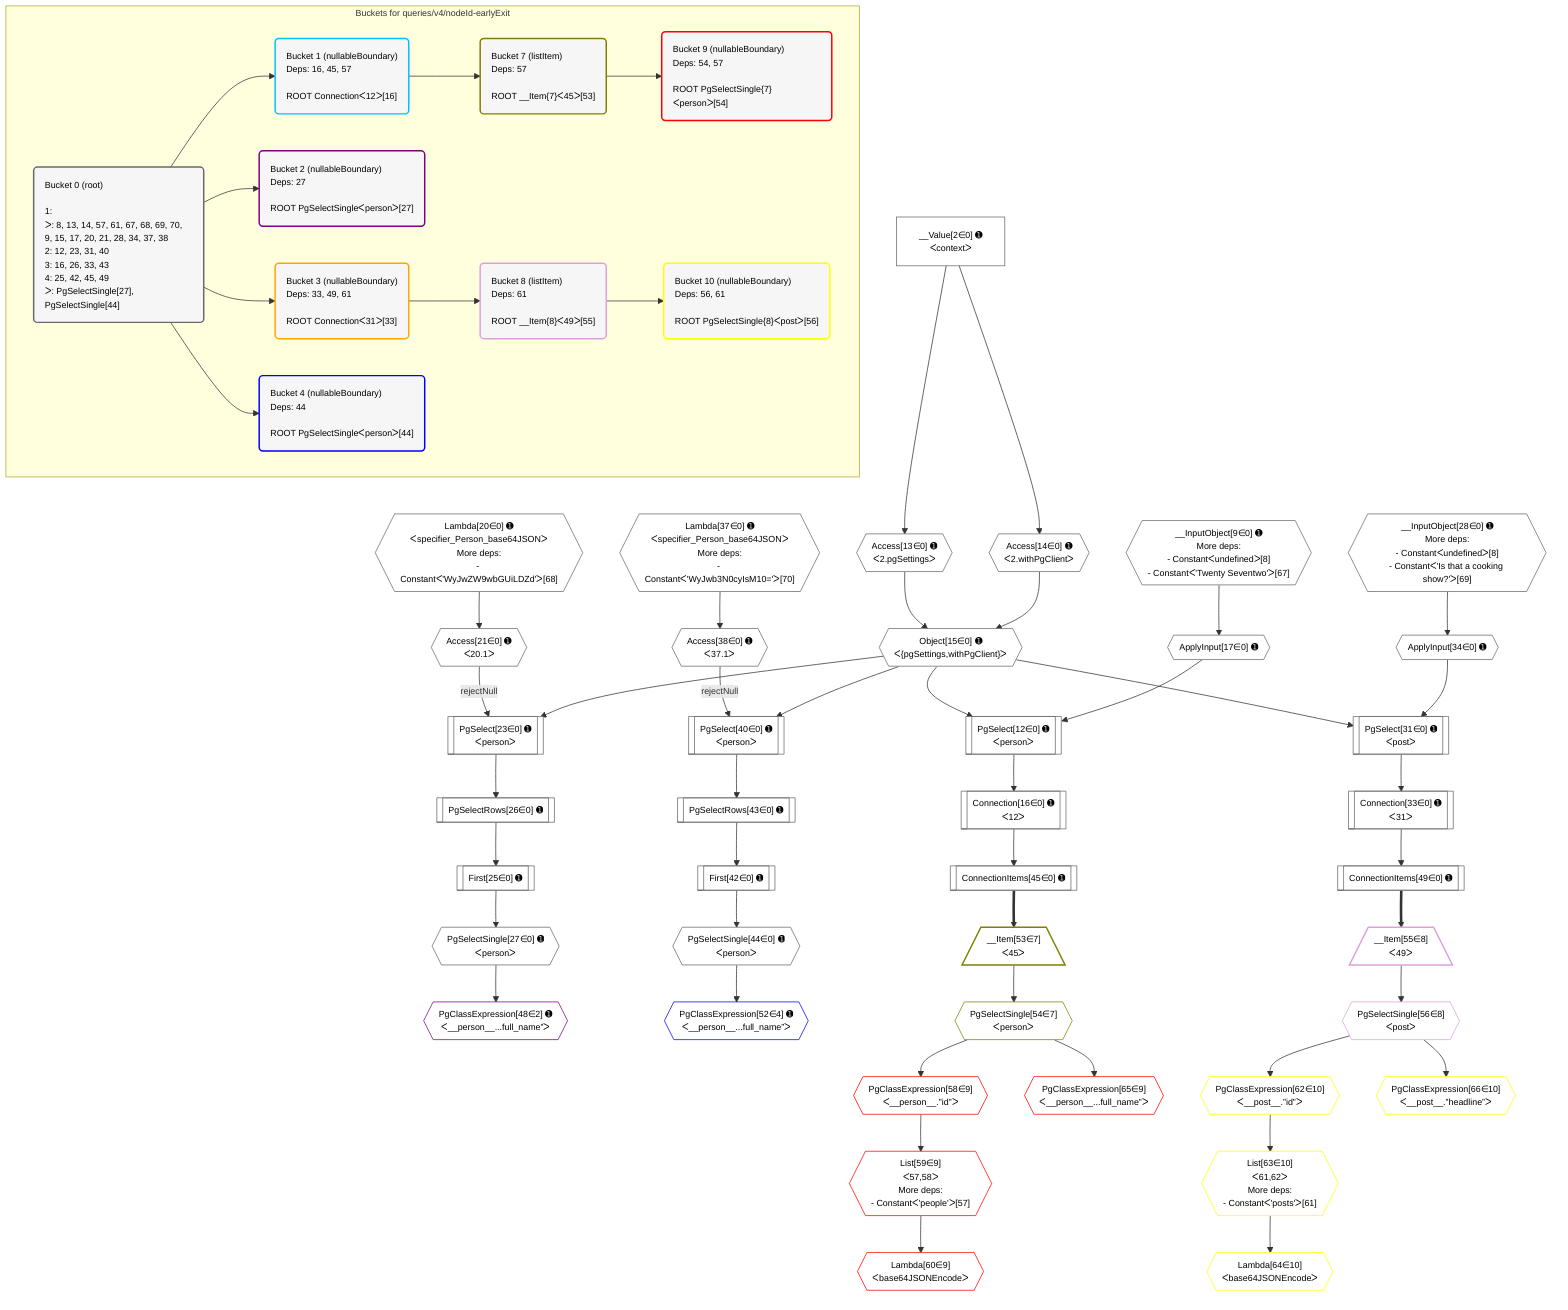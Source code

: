%%{init: {'themeVariables': { 'fontSize': '12px'}}}%%
graph TD
    classDef path fill:#eee,stroke:#000,color:#000
    classDef plan fill:#fff,stroke-width:1px,color:#000
    classDef itemplan fill:#fff,stroke-width:2px,color:#000
    classDef unbatchedplan fill:#dff,stroke-width:1px,color:#000
    classDef sideeffectplan fill:#fcc,stroke-width:2px,color:#000
    classDef bucket fill:#f6f6f6,color:#000,stroke-width:2px,text-align:left

    subgraph "Buckets for queries/v4/nodeId-earlyExit"
    Bucket0("Bucket 0 (root)<br /><br />1: <br />ᐳ: 8, 13, 14, 57, 61, 67, 68, 69, 70, 9, 15, 17, 20, 21, 28, 34, 37, 38<br />2: 12, 23, 31, 40<br />3: 16, 26, 33, 43<br />4: 25, 42, 45, 49<br />ᐳ: PgSelectSingle[27], PgSelectSingle[44]"):::bucket
    Bucket1("Bucket 1 (nullableBoundary)<br />Deps: 16, 45, 57<br /><br />ROOT Connectionᐸ12ᐳ[16]"):::bucket
    Bucket2("Bucket 2 (nullableBoundary)<br />Deps: 27<br /><br />ROOT PgSelectSingleᐸpersonᐳ[27]"):::bucket
    Bucket3("Bucket 3 (nullableBoundary)<br />Deps: 33, 49, 61<br /><br />ROOT Connectionᐸ31ᐳ[33]"):::bucket
    Bucket4("Bucket 4 (nullableBoundary)<br />Deps: 44<br /><br />ROOT PgSelectSingleᐸpersonᐳ[44]"):::bucket
    Bucket7("Bucket 7 (listItem)<br />Deps: 57<br /><br />ROOT __Item{7}ᐸ45ᐳ[53]"):::bucket
    Bucket8("Bucket 8 (listItem)<br />Deps: 61<br /><br />ROOT __Item{8}ᐸ49ᐳ[55]"):::bucket
    Bucket9("Bucket 9 (nullableBoundary)<br />Deps: 54, 57<br /><br />ROOT PgSelectSingle{7}ᐸpersonᐳ[54]"):::bucket
    Bucket10("Bucket 10 (nullableBoundary)<br />Deps: 56, 61<br /><br />ROOT PgSelectSingle{8}ᐸpostᐳ[56]"):::bucket
    end
    Bucket0 --> Bucket1 & Bucket2 & Bucket3 & Bucket4
    Bucket1 --> Bucket7
    Bucket3 --> Bucket8
    Bucket7 --> Bucket9
    Bucket8 --> Bucket10

    %% plan dependencies
    __InputObject9{{"__InputObject[9∈0] ➊<br />More deps:<br />- Constantᐸundefinedᐳ[8]<br />- Constantᐸ'Twenty Seventwo'ᐳ[67]"}}:::plan
    PgSelect12[["PgSelect[12∈0] ➊<br />ᐸpersonᐳ"]]:::plan
    Object15{{"Object[15∈0] ➊<br />ᐸ{pgSettings,withPgClient}ᐳ"}}:::plan
    ApplyInput17{{"ApplyInput[17∈0] ➊"}}:::plan
    Object15 & ApplyInput17 --> PgSelect12
    Access13{{"Access[13∈0] ➊<br />ᐸ2.pgSettingsᐳ"}}:::plan
    Access14{{"Access[14∈0] ➊<br />ᐸ2.withPgClientᐳ"}}:::plan
    Access13 & Access14 --> Object15
    PgSelect23[["PgSelect[23∈0] ➊<br />ᐸpersonᐳ"]]:::plan
    Access21{{"Access[21∈0] ➊<br />ᐸ20.1ᐳ"}}:::plan
    Access21 -->|rejectNull| PgSelect23
    Object15 --> PgSelect23
    __InputObject28{{"__InputObject[28∈0] ➊<br />More deps:<br />- Constantᐸundefinedᐳ[8]<br />- Constantᐸ'Is that a cooking show?'ᐳ[69]"}}:::plan
    PgSelect31[["PgSelect[31∈0] ➊<br />ᐸpostᐳ"]]:::plan
    ApplyInput34{{"ApplyInput[34∈0] ➊"}}:::plan
    Object15 & ApplyInput34 --> PgSelect31
    PgSelect40[["PgSelect[40∈0] ➊<br />ᐸpersonᐳ"]]:::plan
    Access38{{"Access[38∈0] ➊<br />ᐸ37.1ᐳ"}}:::plan
    Access38 -->|rejectNull| PgSelect40
    Object15 --> PgSelect40
    __Value2["__Value[2∈0] ➊<br />ᐸcontextᐳ"]:::plan
    __Value2 --> Access13
    __Value2 --> Access14
    Connection16[["Connection[16∈0] ➊<br />ᐸ12ᐳ"]]:::plan
    PgSelect12 --> Connection16
    __InputObject9 --> ApplyInput17
    Lambda20{{"Lambda[20∈0] ➊<br />ᐸspecifier_Person_base64JSONᐳ<br />More deps:<br />- Constantᐸ'WyJwZW9wbGUiLDZd'ᐳ[68]"}}:::plan
    Lambda20 --> Access21
    First25[["First[25∈0] ➊"]]:::plan
    PgSelectRows26[["PgSelectRows[26∈0] ➊"]]:::plan
    PgSelectRows26 --> First25
    PgSelect23 --> PgSelectRows26
    PgSelectSingle27{{"PgSelectSingle[27∈0] ➊<br />ᐸpersonᐳ"}}:::plan
    First25 --> PgSelectSingle27
    Connection33[["Connection[33∈0] ➊<br />ᐸ31ᐳ"]]:::plan
    PgSelect31 --> Connection33
    __InputObject28 --> ApplyInput34
    Lambda37{{"Lambda[37∈0] ➊<br />ᐸspecifier_Person_base64JSONᐳ<br />More deps:<br />- Constantᐸ'WyJwb3N0cyIsM10='ᐳ[70]"}}:::plan
    Lambda37 --> Access38
    First42[["First[42∈0] ➊"]]:::plan
    PgSelectRows43[["PgSelectRows[43∈0] ➊"]]:::plan
    PgSelectRows43 --> First42
    PgSelect40 --> PgSelectRows43
    PgSelectSingle44{{"PgSelectSingle[44∈0] ➊<br />ᐸpersonᐳ"}}:::plan
    First42 --> PgSelectSingle44
    ConnectionItems45[["ConnectionItems[45∈0] ➊"]]:::plan
    Connection16 --> ConnectionItems45
    ConnectionItems49[["ConnectionItems[49∈0] ➊"]]:::plan
    Connection33 --> ConnectionItems49
    PgClassExpression48{{"PgClassExpression[48∈2] ➊<br />ᐸ__person__...full_name”ᐳ"}}:::plan
    PgSelectSingle27 --> PgClassExpression48
    PgClassExpression52{{"PgClassExpression[52∈4] ➊<br />ᐸ__person__...full_name”ᐳ"}}:::plan
    PgSelectSingle44 --> PgClassExpression52
    __Item53[/"__Item[53∈7]<br />ᐸ45ᐳ"\]:::itemplan
    ConnectionItems45 ==> __Item53
    PgSelectSingle54{{"PgSelectSingle[54∈7]<br />ᐸpersonᐳ"}}:::plan
    __Item53 --> PgSelectSingle54
    __Item55[/"__Item[55∈8]<br />ᐸ49ᐳ"\]:::itemplan
    ConnectionItems49 ==> __Item55
    PgSelectSingle56{{"PgSelectSingle[56∈8]<br />ᐸpostᐳ"}}:::plan
    __Item55 --> PgSelectSingle56
    List59{{"List[59∈9]<br />ᐸ57,58ᐳ<br />More deps:<br />- Constantᐸ'people'ᐳ[57]"}}:::plan
    PgClassExpression58{{"PgClassExpression[58∈9]<br />ᐸ__person__.”id”ᐳ"}}:::plan
    PgClassExpression58 --> List59
    PgSelectSingle54 --> PgClassExpression58
    Lambda60{{"Lambda[60∈9]<br />ᐸbase64JSONEncodeᐳ"}}:::plan
    List59 --> Lambda60
    PgClassExpression65{{"PgClassExpression[65∈9]<br />ᐸ__person__...full_name”ᐳ"}}:::plan
    PgSelectSingle54 --> PgClassExpression65
    List63{{"List[63∈10]<br />ᐸ61,62ᐳ<br />More deps:<br />- Constantᐸ'posts'ᐳ[61]"}}:::plan
    PgClassExpression62{{"PgClassExpression[62∈10]<br />ᐸ__post__.”id”ᐳ"}}:::plan
    PgClassExpression62 --> List63
    PgSelectSingle56 --> PgClassExpression62
    Lambda64{{"Lambda[64∈10]<br />ᐸbase64JSONEncodeᐳ"}}:::plan
    List63 --> Lambda64
    PgClassExpression66{{"PgClassExpression[66∈10]<br />ᐸ__post__.”headline”ᐳ"}}:::plan
    PgSelectSingle56 --> PgClassExpression66

    %% define steps
    classDef bucket0 stroke:#696969
    class Bucket0,__Value2,__InputObject9,PgSelect12,Access13,Access14,Object15,Connection16,ApplyInput17,Lambda20,Access21,PgSelect23,First25,PgSelectRows26,PgSelectSingle27,__InputObject28,PgSelect31,Connection33,ApplyInput34,Lambda37,Access38,PgSelect40,First42,PgSelectRows43,PgSelectSingle44,ConnectionItems45,ConnectionItems49 bucket0
    classDef bucket1 stroke:#00bfff
    class Bucket1 bucket1
    classDef bucket2 stroke:#7f007f
    class Bucket2,PgClassExpression48 bucket2
    classDef bucket3 stroke:#ffa500
    class Bucket3 bucket3
    classDef bucket4 stroke:#0000ff
    class Bucket4,PgClassExpression52 bucket4
    classDef bucket7 stroke:#808000
    class Bucket7,__Item53,PgSelectSingle54 bucket7
    classDef bucket8 stroke:#dda0dd
    class Bucket8,__Item55,PgSelectSingle56 bucket8
    classDef bucket9 stroke:#ff0000
    class Bucket9,PgClassExpression58,List59,Lambda60,PgClassExpression65 bucket9
    classDef bucket10 stroke:#ffff00
    class Bucket10,PgClassExpression62,List63,Lambda64,PgClassExpression66 bucket10